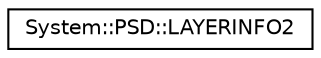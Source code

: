 digraph G
{
  edge [fontname="Helvetica",fontsize="10",labelfontname="Helvetica",labelfontsize="10"];
  node [fontname="Helvetica",fontsize="10",shape=record];
  rankdir="LR";
  Node1 [label="System::PSD::LAYERINFO2",height=0.2,width=0.4,color="black", fillcolor="white", style="filled",URL="$struct_system_1_1_p_s_d_1_1_l_a_y_e_r_i_n_f_o2.html"];
}
